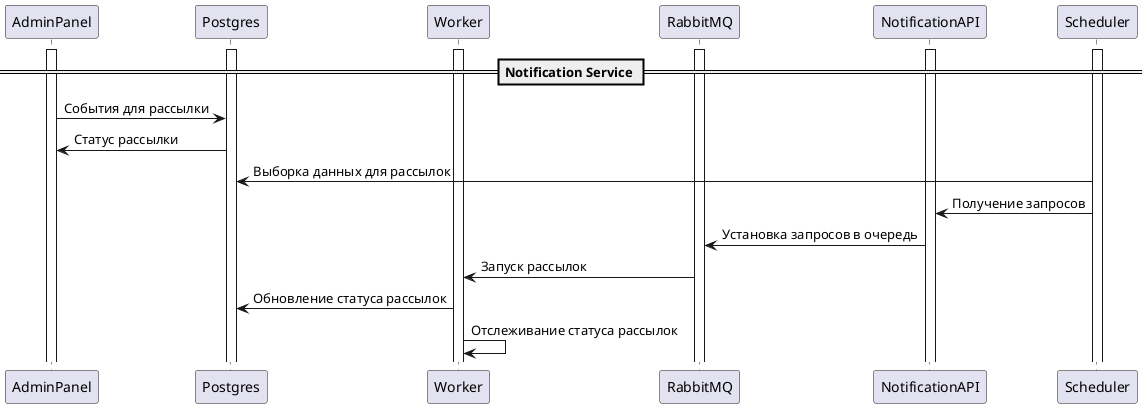 @startuml
== Notification Service ==
activate AdminPanel
activate Postgres
activate Worker
activate RabbitMQ
activate NotificationAPI
activate Scheduler


AdminPanel -> Postgres: События для рассылки
Postgres -> AdminPanel: Статус рассылки

Scheduler -> Postgres: Выборка данных для рассылок
Scheduler -> NotificationAPI: Получение запросов

NotificationAPI -> RabbitMQ: Установка запросов в очередь

RabbitMQ -> Worker: Запуск рассылок
Worker -> Postgres: Обновление статуса рассылок
Worker -> Worker: Отслеживание статуса рассылок
@enduml
